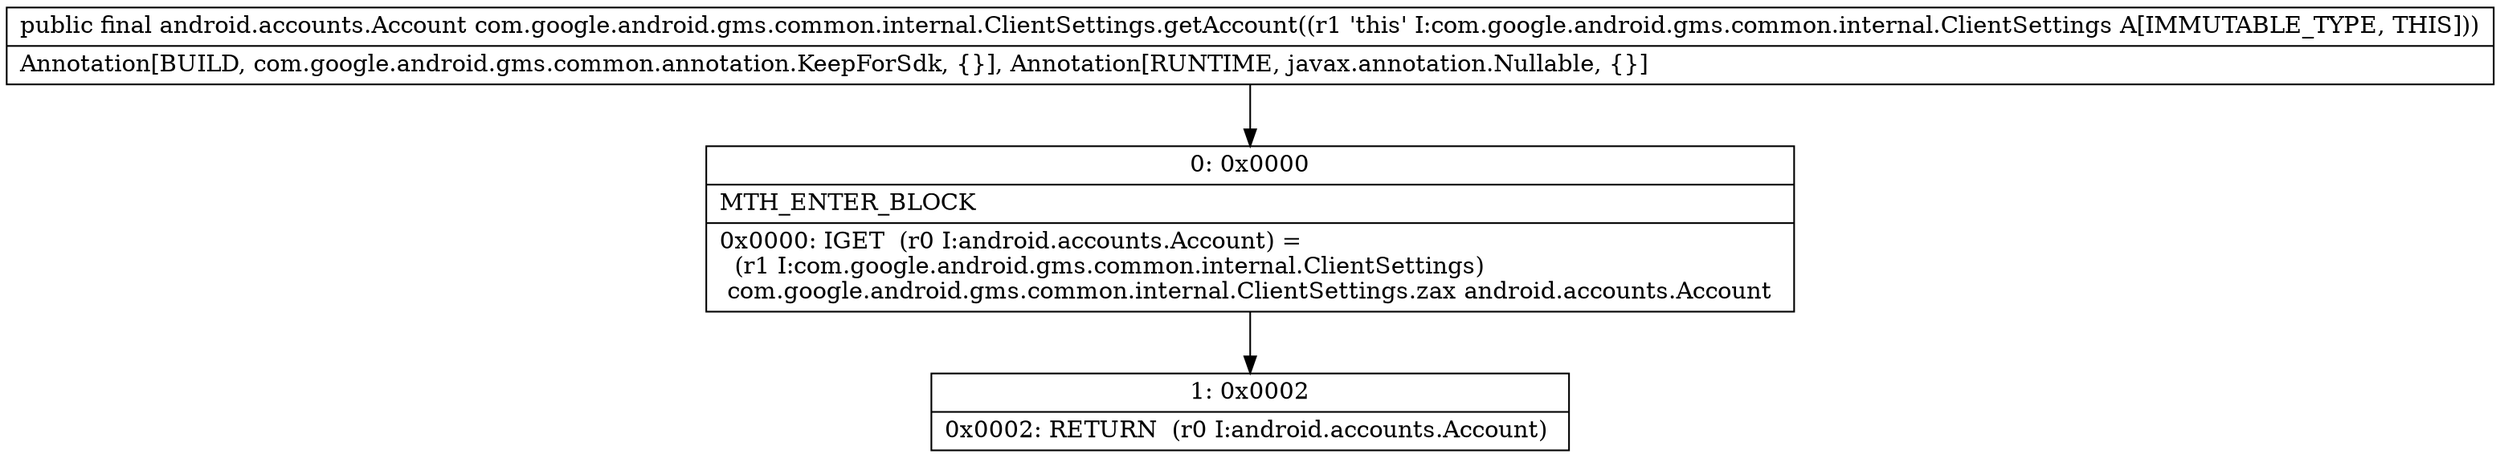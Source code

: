 digraph "CFG forcom.google.android.gms.common.internal.ClientSettings.getAccount()Landroid\/accounts\/Account;" {
Node_0 [shape=record,label="{0\:\ 0x0000|MTH_ENTER_BLOCK\l|0x0000: IGET  (r0 I:android.accounts.Account) = \l  (r1 I:com.google.android.gms.common.internal.ClientSettings)\l com.google.android.gms.common.internal.ClientSettings.zax android.accounts.Account \l}"];
Node_1 [shape=record,label="{1\:\ 0x0002|0x0002: RETURN  (r0 I:android.accounts.Account) \l}"];
MethodNode[shape=record,label="{public final android.accounts.Account com.google.android.gms.common.internal.ClientSettings.getAccount((r1 'this' I:com.google.android.gms.common.internal.ClientSettings A[IMMUTABLE_TYPE, THIS]))  | Annotation[BUILD, com.google.android.gms.common.annotation.KeepForSdk, \{\}], Annotation[RUNTIME, javax.annotation.Nullable, \{\}]\l}"];
MethodNode -> Node_0;
Node_0 -> Node_1;
}

